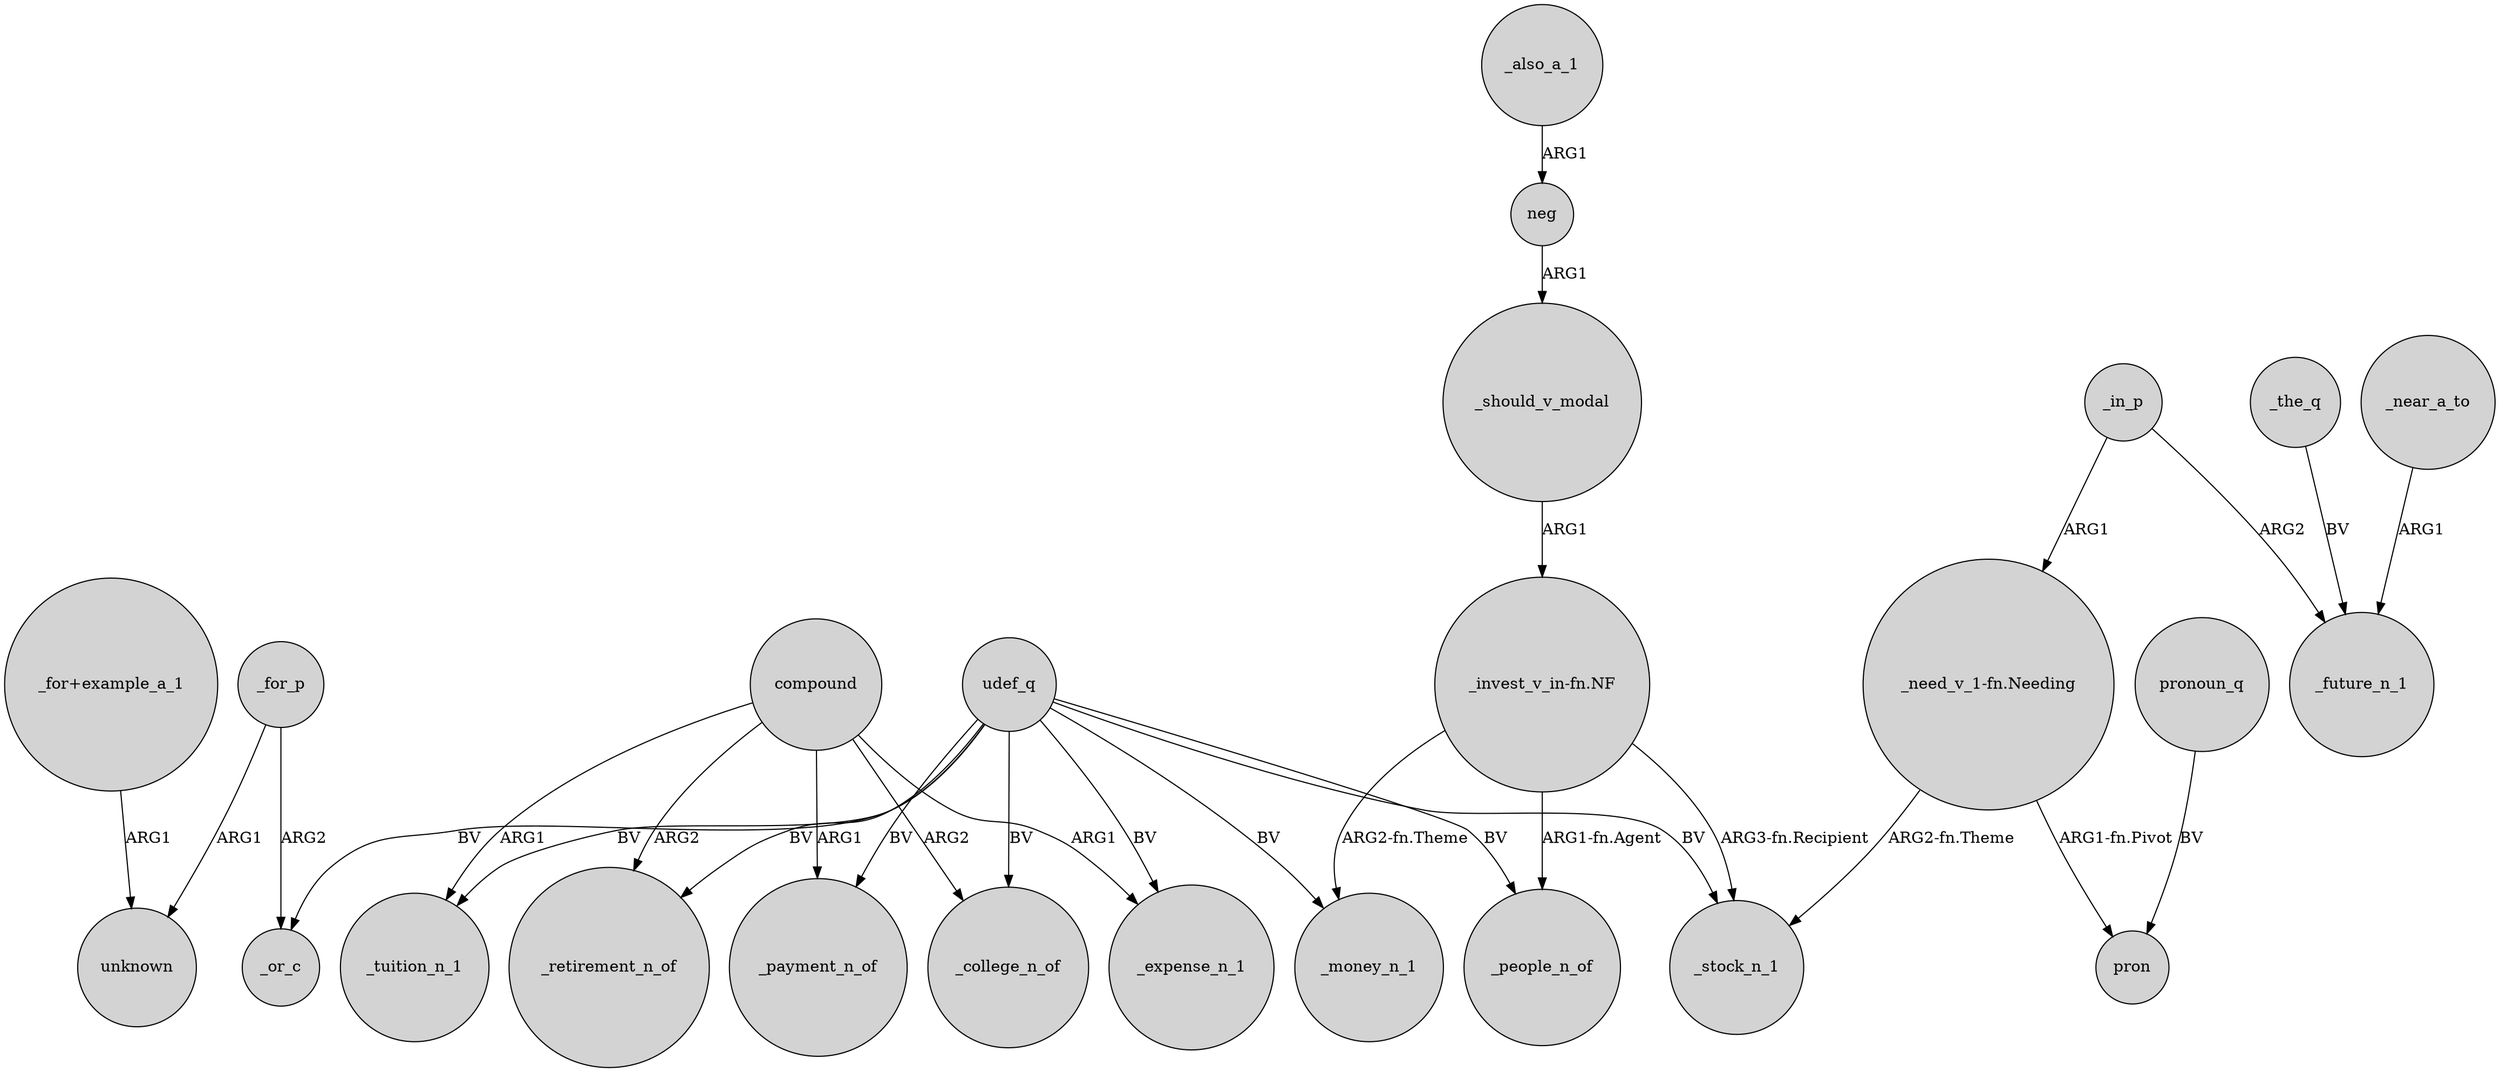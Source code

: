 digraph {
	node [shape=circle style=filled]
	"_for+example_a_1" -> unknown [label=ARG1]
	udef_q -> _expense_n_1 [label=BV]
	udef_q -> _money_n_1 [label=BV]
	"_invest_v_in-fn.NF" -> _stock_n_1 [label="ARG3-fn.Recipient"]
	"_need_v_1-fn.Needing" -> _stock_n_1 [label="ARG2-fn.Theme"]
	compound -> _expense_n_1 [label=ARG1]
	neg -> _should_v_modal [label=ARG1]
	_in_p -> _future_n_1 [label=ARG2]
	compound -> _tuition_n_1 [label=ARG1]
	udef_q -> _or_c [label=BV]
	_also_a_1 -> neg [label=ARG1]
	udef_q -> _payment_n_of [label=BV]
	"_invest_v_in-fn.NF" -> _money_n_1 [label="ARG2-fn.Theme"]
	udef_q -> _retirement_n_of [label=BV]
	pronoun_q -> pron [label=BV]
	udef_q -> _people_n_of [label=BV]
	udef_q -> _stock_n_1 [label=BV]
	_for_p -> unknown [label=ARG1]
	"_need_v_1-fn.Needing" -> pron [label="ARG1-fn.Pivot"]
	_in_p -> "_need_v_1-fn.Needing" [label=ARG1]
	compound -> _college_n_of [label=ARG2]
	compound -> _payment_n_of [label=ARG1]
	compound -> _retirement_n_of [label=ARG2]
	udef_q -> _college_n_of [label=BV]
	udef_q -> _tuition_n_1 [label=BV]
	_should_v_modal -> "_invest_v_in-fn.NF" [label=ARG1]
	_near_a_to -> _future_n_1 [label=ARG1]
	_the_q -> _future_n_1 [label=BV]
	"_invest_v_in-fn.NF" -> _people_n_of [label="ARG1-fn.Agent"]
	_for_p -> _or_c [label=ARG2]
}
